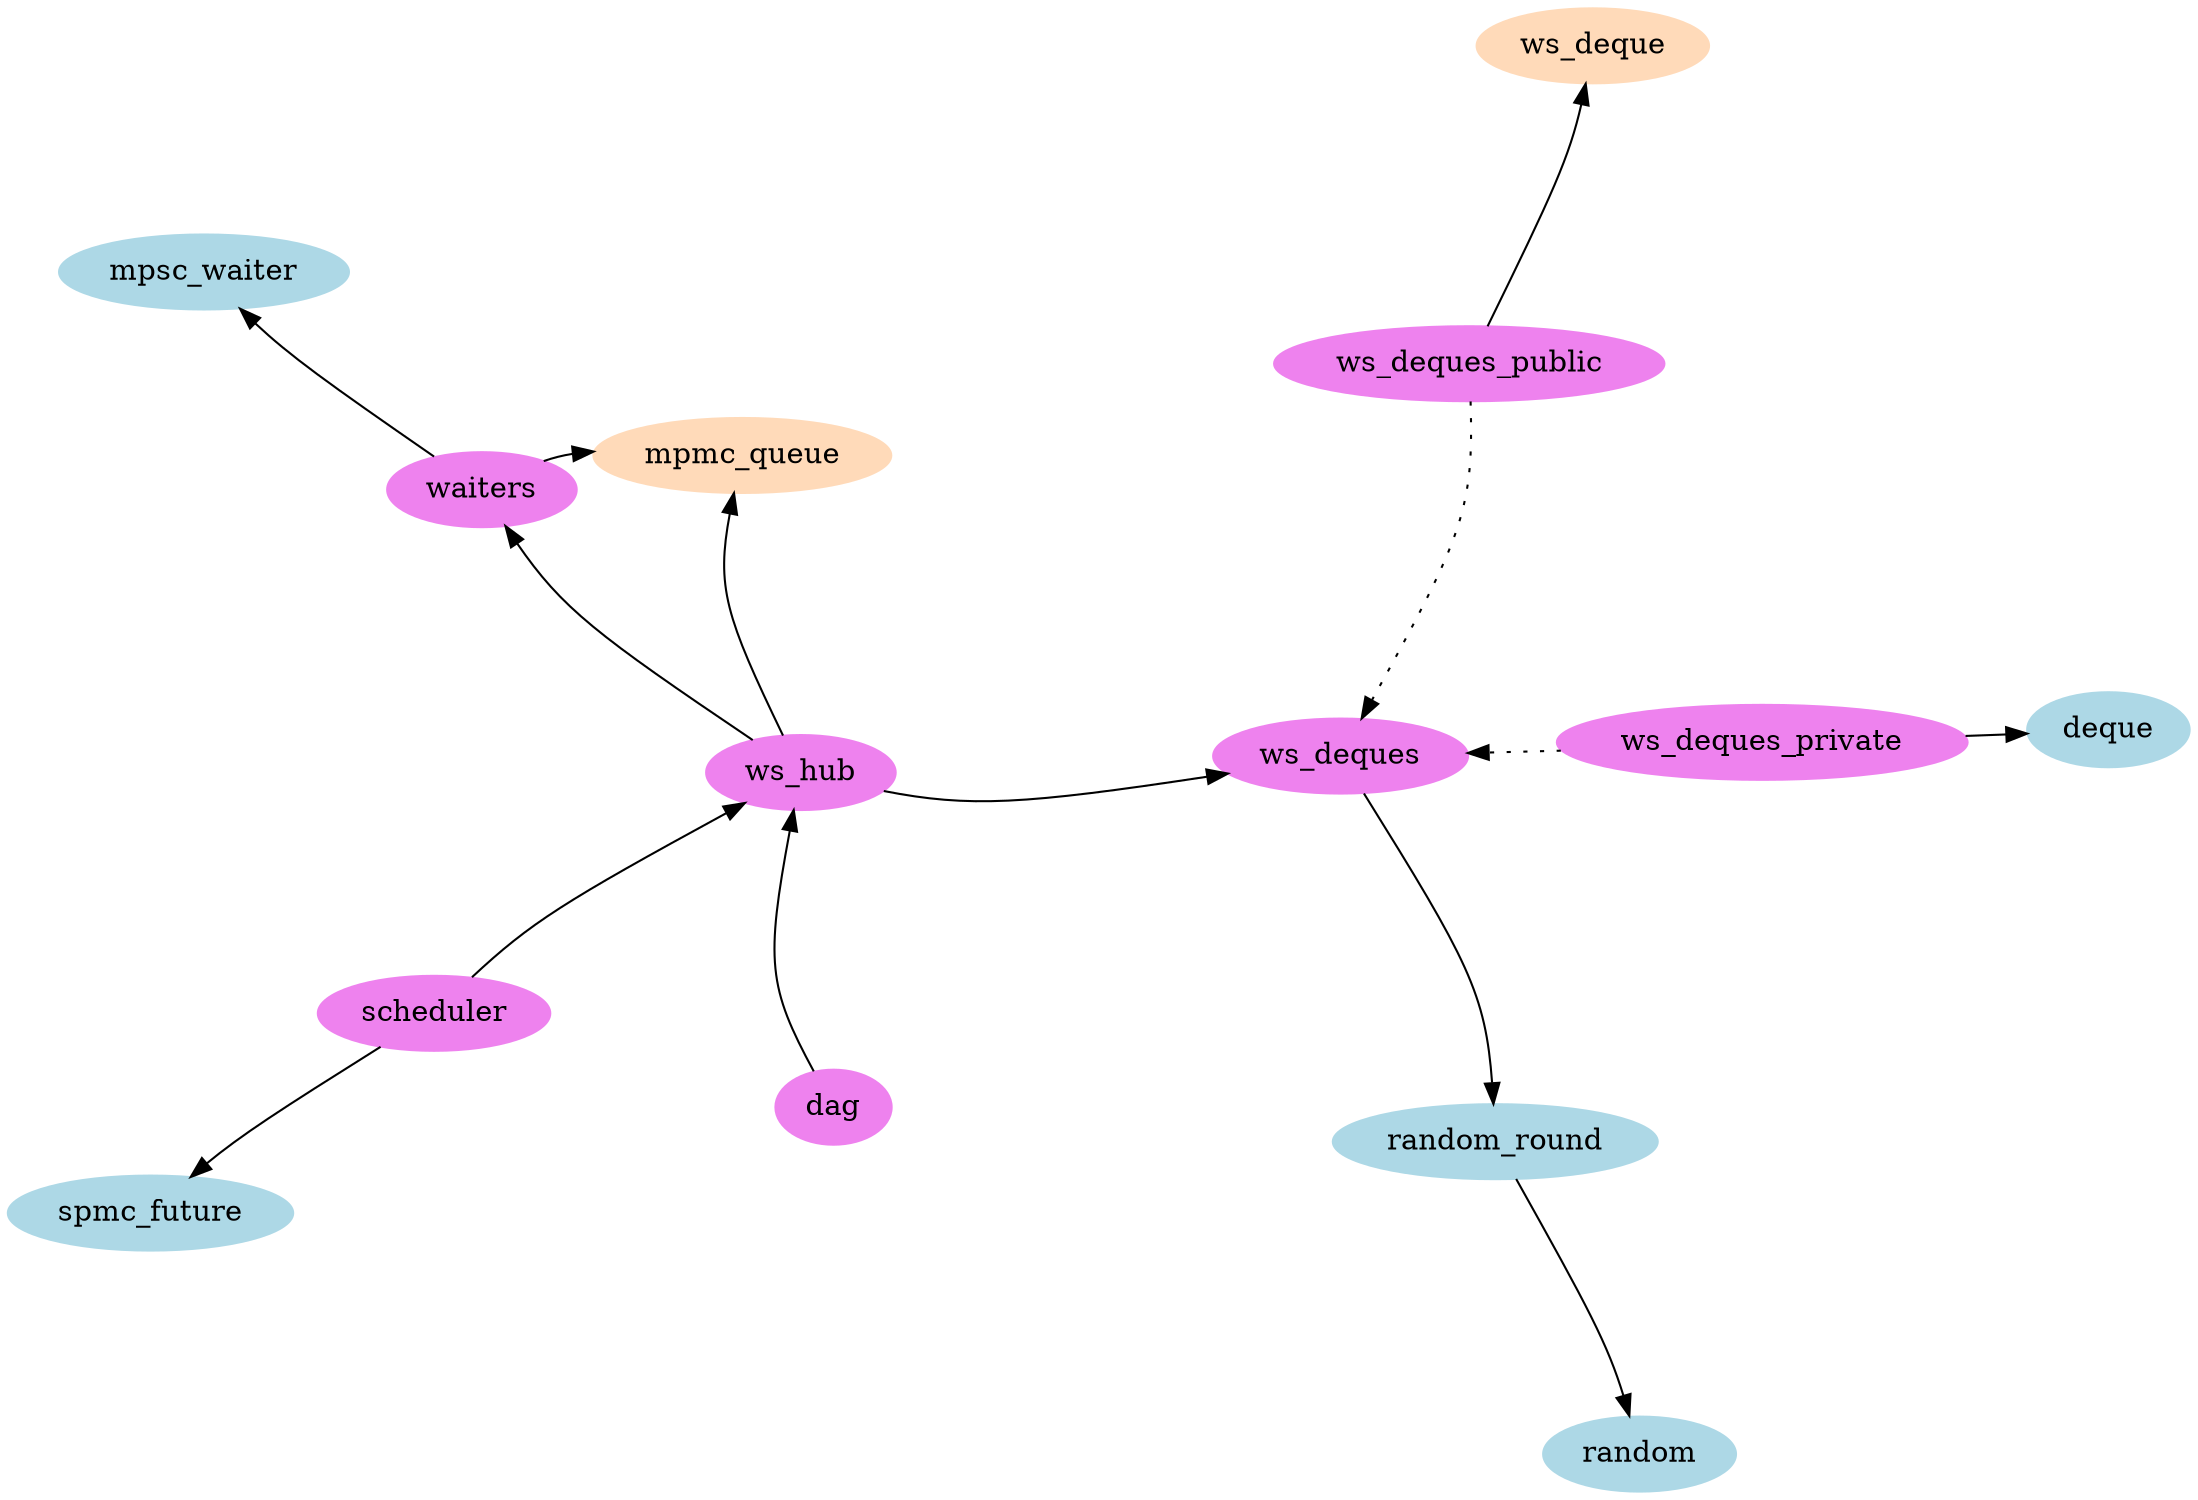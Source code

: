 digraph {
	layout=sfdp
	overlap=false
	splines=curved

	subgraph cluster_std {
		label="std"
		node [style=filled, color=lightblue]
		/* array [label="array"] */
		random [label="random"]
		random_round [label="random_round"]
		deque [label="deque"]
		/* mutex [label="mutex"] */
		/* condition [label="condition"] */
		mpsc_waiter [label="mpsc_waiter"]
		spmc_future [label="spmc_future"]
	}

	subgraph cluster_saturn {
		label="saturn"
		node [style=filled, color=peachpuff]
		mpmc_queue [label="mpmc_queue"]
		ws_deque [label="ws_deque"]
	}

	subgraph cluster_parabstr {
		label="parabstr"
		node [style=filled, color=violet]
		ws_deques [label="ws_deques"]
		ws_deques_public [label="ws_deques_public"]
		ws_deques_private [label="ws_deques_private"]
		waiters [label="waiters"]
		ws_hub [label="ws_hub"]
		scheduler [label="scheduler"]
		dag [label="dag"]
	}

	random_round -> random
	/* random_round -> array */

	/* mpsc_waiter -> mutex */
	/* mpsc_waiter -> condition */

	/* spmc_future -> mutex */
	/* spmc_future -> condition */

	/* ws_deques_public -> array */
	ws_deques_public -> ws_deque
	ws_deques_public -> ws_deques [style=dotted]

	/* ws_deques_private -> array */
	ws_deques_private -> deque
	ws_deques_private -> ws_deques [style=dotted]

	ws_deques -> random_round

	waiters -> mpsc_waiter
	waiters -> mpmc_queue

	ws_hub -> mpmc_queue
	ws_hub -> ws_deques
	ws_hub -> waiters

	scheduler -> spmc_future
	scheduler -> ws_hub

	dag -> ws_hub
}
